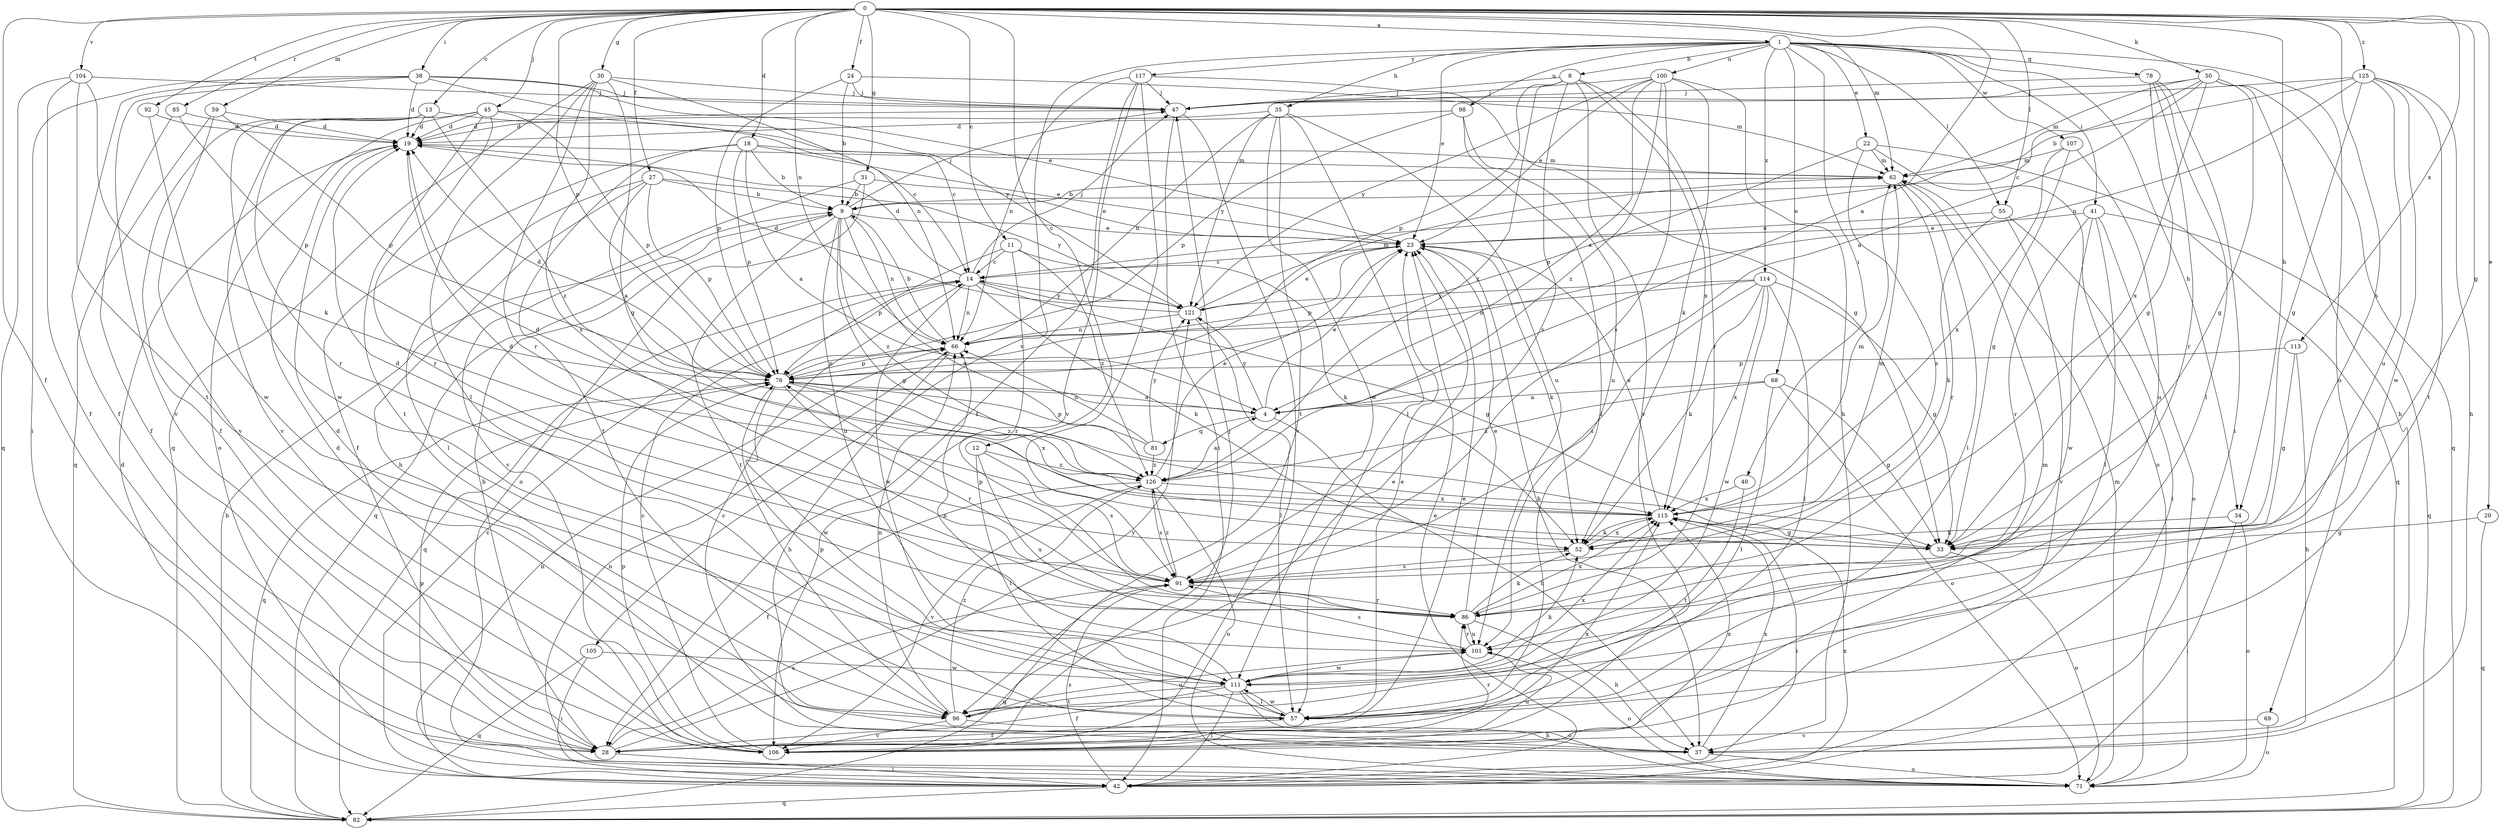 strict digraph  {
0;
1;
4;
8;
9;
11;
12;
13;
14;
18;
19;
20;
22;
23;
24;
27;
28;
30;
31;
33;
34;
35;
37;
38;
40;
41;
42;
45;
47;
50;
52;
55;
57;
59;
62;
66;
68;
69;
71;
76;
78;
81;
82;
85;
86;
91;
92;
96;
98;
100;
101;
104;
105;
106;
107;
111;
113;
114;
115;
117;
121;
125;
126;
0 -> 1  [label=a];
0 -> 4  [label=a];
0 -> 11  [label=c];
0 -> 12  [label=c];
0 -> 13  [label=c];
0 -> 18  [label=d];
0 -> 20  [label=e];
0 -> 24  [label=f];
0 -> 27  [label=f];
0 -> 28  [label=f];
0 -> 30  [label=g];
0 -> 31  [label=g];
0 -> 33  [label=g];
0 -> 34  [label=h];
0 -> 38  [label=i];
0 -> 45  [label=j];
0 -> 50  [label=k];
0 -> 55  [label=l];
0 -> 59  [label=m];
0 -> 62  [label=m];
0 -> 66  [label=n];
0 -> 76  [label=p];
0 -> 85  [label=r];
0 -> 91  [label=s];
0 -> 92  [label=t];
0 -> 104  [label=v];
0 -> 113  [label=x];
0 -> 125  [label=z];
1 -> 8  [label=b];
1 -> 22  [label=e];
1 -> 23  [label=e];
1 -> 34  [label=h];
1 -> 35  [label=h];
1 -> 40  [label=i];
1 -> 41  [label=i];
1 -> 55  [label=l];
1 -> 68  [label=o];
1 -> 69  [label=o];
1 -> 78  [label=q];
1 -> 98  [label=u];
1 -> 100  [label=u];
1 -> 105  [label=v];
1 -> 107  [label=w];
1 -> 114  [label=x];
1 -> 117  [label=y];
4 -> 23  [label=e];
4 -> 37  [label=h];
4 -> 81  [label=q];
4 -> 121  [label=y];
8 -> 47  [label=j];
8 -> 76  [label=p];
8 -> 86  [label=r];
8 -> 91  [label=s];
8 -> 106  [label=v];
8 -> 115  [label=x];
8 -> 126  [label=z];
9 -> 23  [label=e];
9 -> 33  [label=g];
9 -> 47  [label=j];
9 -> 66  [label=n];
9 -> 82  [label=q];
9 -> 96  [label=t];
9 -> 101  [label=u];
9 -> 115  [label=x];
9 -> 126  [label=z];
11 -> 14  [label=c];
11 -> 52  [label=k];
11 -> 76  [label=p];
11 -> 86  [label=r];
11 -> 126  [label=z];
12 -> 57  [label=l];
12 -> 91  [label=s];
12 -> 101  [label=u];
12 -> 126  [label=z];
13 -> 14  [label=c];
13 -> 19  [label=d];
13 -> 28  [label=f];
13 -> 86  [label=r];
13 -> 111  [label=w];
13 -> 126  [label=z];
14 -> 19  [label=d];
14 -> 33  [label=g];
14 -> 47  [label=j];
14 -> 52  [label=k];
14 -> 66  [label=n];
14 -> 82  [label=q];
14 -> 111  [label=w];
14 -> 121  [label=y];
18 -> 4  [label=a];
18 -> 9  [label=b];
18 -> 23  [label=e];
18 -> 28  [label=f];
18 -> 62  [label=m];
18 -> 76  [label=p];
18 -> 96  [label=t];
19 -> 62  [label=m];
20 -> 33  [label=g];
20 -> 82  [label=q];
22 -> 62  [label=m];
22 -> 71  [label=o];
22 -> 76  [label=p];
22 -> 82  [label=q];
22 -> 91  [label=s];
23 -> 14  [label=c];
23 -> 37  [label=h];
23 -> 52  [label=k];
23 -> 76  [label=p];
24 -> 9  [label=b];
24 -> 47  [label=j];
24 -> 62  [label=m];
24 -> 76  [label=p];
27 -> 4  [label=a];
27 -> 9  [label=b];
27 -> 37  [label=h];
27 -> 57  [label=l];
27 -> 76  [label=p];
27 -> 121  [label=y];
28 -> 9  [label=b];
28 -> 23  [label=e];
28 -> 42  [label=i];
28 -> 62  [label=m];
28 -> 86  [label=r];
28 -> 91  [label=s];
28 -> 115  [label=x];
28 -> 121  [label=y];
30 -> 33  [label=g];
30 -> 47  [label=j];
30 -> 57  [label=l];
30 -> 66  [label=n];
30 -> 82  [label=q];
30 -> 86  [label=r];
30 -> 91  [label=s];
31 -> 9  [label=b];
31 -> 23  [label=e];
31 -> 71  [label=o];
31 -> 106  [label=v];
33 -> 19  [label=d];
33 -> 71  [label=o];
34 -> 42  [label=i];
34 -> 52  [label=k];
34 -> 71  [label=o];
35 -> 19  [label=d];
35 -> 57  [label=l];
35 -> 66  [label=n];
35 -> 96  [label=t];
35 -> 101  [label=u];
35 -> 111  [label=w];
35 -> 121  [label=y];
37 -> 14  [label=c];
37 -> 71  [label=o];
37 -> 115  [label=x];
38 -> 19  [label=d];
38 -> 23  [label=e];
38 -> 28  [label=f];
38 -> 42  [label=i];
38 -> 47  [label=j];
38 -> 106  [label=v];
38 -> 121  [label=y];
40 -> 96  [label=t];
40 -> 115  [label=x];
41 -> 23  [label=e];
41 -> 57  [label=l];
41 -> 71  [label=o];
41 -> 82  [label=q];
41 -> 86  [label=r];
41 -> 111  [label=w];
42 -> 14  [label=c];
42 -> 19  [label=d];
42 -> 23  [label=e];
42 -> 66  [label=n];
42 -> 82  [label=q];
42 -> 91  [label=s];
42 -> 115  [label=x];
45 -> 14  [label=c];
45 -> 19  [label=d];
45 -> 71  [label=o];
45 -> 76  [label=p];
45 -> 86  [label=r];
45 -> 96  [label=t];
45 -> 106  [label=v];
47 -> 19  [label=d];
47 -> 42  [label=i];
47 -> 106  [label=v];
50 -> 4  [label=a];
50 -> 14  [label=c];
50 -> 33  [label=g];
50 -> 37  [label=h];
50 -> 47  [label=j];
50 -> 62  [label=m];
50 -> 82  [label=q];
50 -> 115  [label=x];
52 -> 62  [label=m];
52 -> 91  [label=s];
52 -> 115  [label=x];
55 -> 23  [label=e];
55 -> 42  [label=i];
55 -> 52  [label=k];
55 -> 106  [label=v];
57 -> 23  [label=e];
57 -> 28  [label=f];
57 -> 76  [label=p];
57 -> 111  [label=w];
59 -> 19  [label=d];
59 -> 76  [label=p];
59 -> 82  [label=q];
59 -> 106  [label=v];
62 -> 9  [label=b];
62 -> 57  [label=l];
62 -> 86  [label=r];
66 -> 9  [label=b];
66 -> 37  [label=h];
66 -> 76  [label=p];
68 -> 4  [label=a];
68 -> 33  [label=g];
68 -> 57  [label=l];
68 -> 71  [label=o];
68 -> 126  [label=z];
69 -> 71  [label=o];
69 -> 106  [label=v];
71 -> 62  [label=m];
71 -> 66  [label=n];
71 -> 76  [label=p];
76 -> 4  [label=a];
76 -> 19  [label=d];
76 -> 66  [label=n];
76 -> 82  [label=q];
76 -> 86  [label=r];
76 -> 111  [label=w];
76 -> 115  [label=x];
76 -> 126  [label=z];
78 -> 33  [label=g];
78 -> 42  [label=i];
78 -> 47  [label=j];
78 -> 57  [label=l];
78 -> 86  [label=r];
81 -> 66  [label=n];
81 -> 76  [label=p];
81 -> 121  [label=y];
81 -> 126  [label=z];
82 -> 9  [label=b];
85 -> 19  [label=d];
85 -> 28  [label=f];
85 -> 76  [label=p];
86 -> 23  [label=e];
86 -> 37  [label=h];
86 -> 52  [label=k];
86 -> 101  [label=u];
86 -> 115  [label=x];
91 -> 19  [label=d];
91 -> 76  [label=p];
91 -> 82  [label=q];
91 -> 86  [label=r];
91 -> 126  [label=z];
92 -> 19  [label=d];
92 -> 111  [label=w];
96 -> 19  [label=d];
96 -> 23  [label=e];
96 -> 37  [label=h];
96 -> 66  [label=n];
96 -> 101  [label=u];
96 -> 106  [label=v];
96 -> 126  [label=z];
98 -> 19  [label=d];
98 -> 57  [label=l];
98 -> 76  [label=p];
98 -> 101  [label=u];
100 -> 4  [label=a];
100 -> 23  [label=e];
100 -> 37  [label=h];
100 -> 47  [label=j];
100 -> 52  [label=k];
100 -> 91  [label=s];
100 -> 121  [label=y];
100 -> 126  [label=z];
101 -> 71  [label=o];
101 -> 86  [label=r];
101 -> 91  [label=s];
101 -> 111  [label=w];
104 -> 28  [label=f];
104 -> 47  [label=j];
104 -> 52  [label=k];
104 -> 82  [label=q];
104 -> 96  [label=t];
105 -> 42  [label=i];
105 -> 82  [label=q];
105 -> 111  [label=w];
106 -> 14  [label=c];
106 -> 19  [label=d];
106 -> 47  [label=j];
106 -> 76  [label=p];
106 -> 101  [label=u];
106 -> 115  [label=x];
107 -> 33  [label=g];
107 -> 62  [label=m];
107 -> 101  [label=u];
107 -> 115  [label=x];
111 -> 28  [label=f];
111 -> 42  [label=i];
111 -> 52  [label=k];
111 -> 57  [label=l];
111 -> 66  [label=n];
111 -> 71  [label=o];
111 -> 96  [label=t];
111 -> 115  [label=x];
113 -> 33  [label=g];
113 -> 37  [label=h];
113 -> 76  [label=p];
114 -> 33  [label=g];
114 -> 52  [label=k];
114 -> 57  [label=l];
114 -> 66  [label=n];
114 -> 91  [label=s];
114 -> 111  [label=w];
114 -> 115  [label=x];
114 -> 121  [label=y];
115 -> 19  [label=d];
115 -> 23  [label=e];
115 -> 33  [label=g];
115 -> 42  [label=i];
115 -> 52  [label=k];
115 -> 62  [label=m];
117 -> 28  [label=f];
117 -> 33  [label=g];
117 -> 47  [label=j];
117 -> 66  [label=n];
117 -> 91  [label=s];
117 -> 106  [label=v];
121 -> 14  [label=c];
121 -> 19  [label=d];
121 -> 23  [label=e];
121 -> 57  [label=l];
121 -> 62  [label=m];
121 -> 66  [label=n];
125 -> 9  [label=b];
125 -> 33  [label=g];
125 -> 37  [label=h];
125 -> 47  [label=j];
125 -> 66  [label=n];
125 -> 96  [label=t];
125 -> 101  [label=u];
125 -> 111  [label=w];
126 -> 4  [label=a];
126 -> 23  [label=e];
126 -> 28  [label=f];
126 -> 71  [label=o];
126 -> 91  [label=s];
126 -> 106  [label=v];
126 -> 115  [label=x];
}
